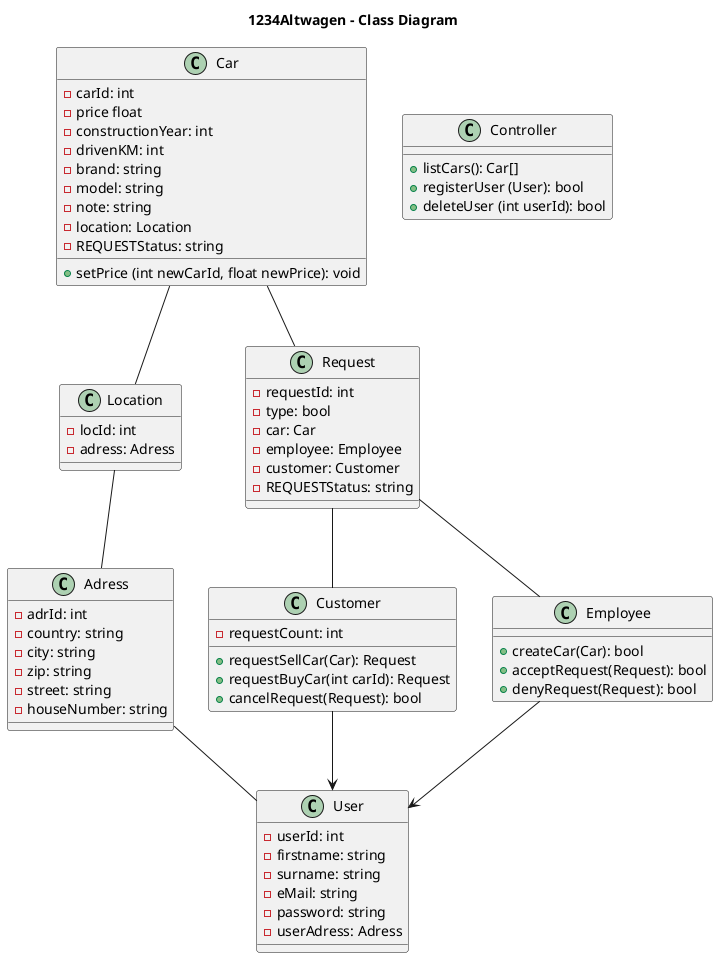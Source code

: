 @startuml
title 1234Altwagen - Class Diagram


class Car {
    -carId: int
    -price float
    -constructionYear: int
    -drivenKM: int
    -brand: string
    -model: string
    -note: string
    -location: Location
    -REQUESTStatus: string
    +setPrice (int newCarId, float newPrice): void
}

class Location {
    -locId: int
    -adress: Adress
}

class Request {
    -requestId: int
    -type: bool
    -car: Car
    -employee: Employee
    -customer: Customer
    -REQUESTStatus: string
}
class Adress {
    -adrId: int
    -country: string
    -city: string
    -zip: string
    -street: string
    -houseNumber: string
}
class Controller {
    +listCars(): Car[]
    +registerUser (User): bool
    +deleteUser (int userId): bool
}

class User {
    -userId: int
    -firstname: string
    -surname: string
    -eMail: string
    -password: string
    -userAdress: Adress
}
class Customer {
    -requestCount: int
    +requestSellCar(Car): Request
    +requestBuyCar(int carId): Request
    +cancelRequest(Request): bool
}
class Employee {
    +createCar(Car): bool
    +acceptRequest(Request): bool
    +denyRequest(Request): bool
}

Customer --> User
Employee --> User

Car -- Location
Car -- Request
Location -- Adress
Request -- Customer
Request -- Employee
Adress -- User
@enduml
